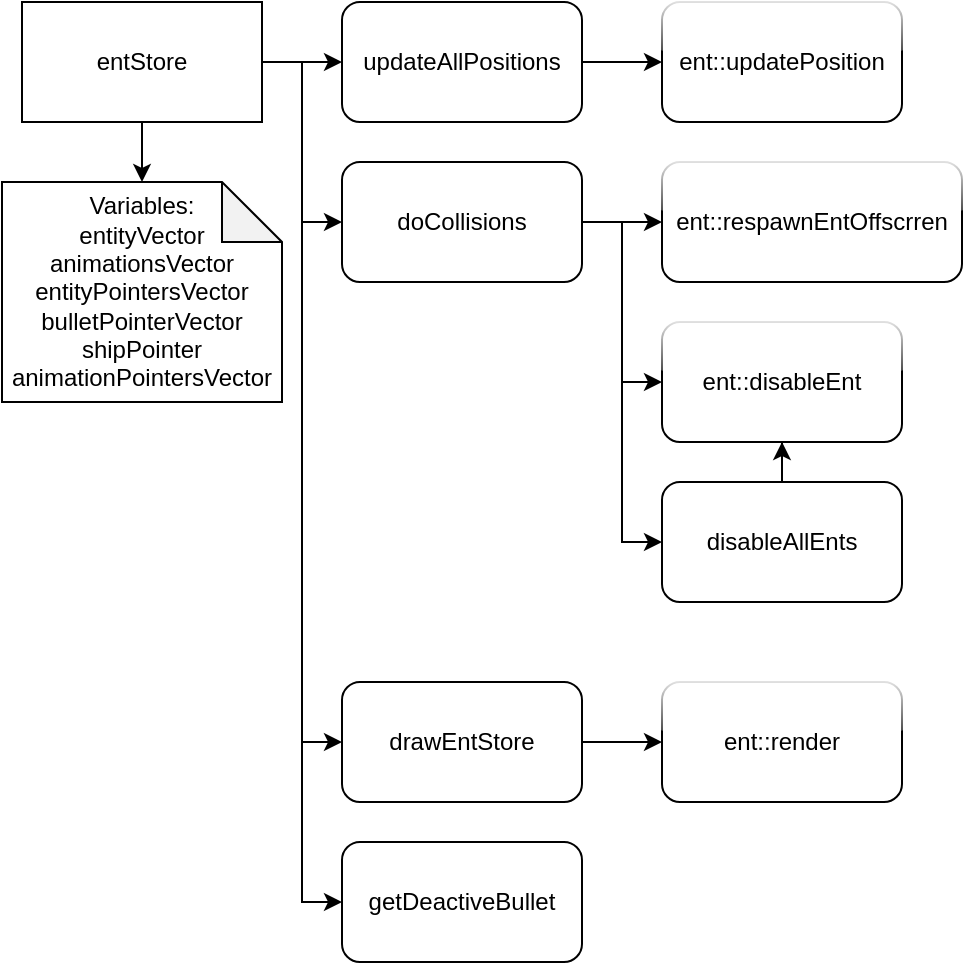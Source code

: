 <mxfile version="25.0.2">
  <diagram name="Page-1" id="Uj969GrA28P_HBClu4oH">
    <mxGraphModel dx="819" dy="482" grid="1" gridSize="10" guides="1" tooltips="1" connect="1" arrows="1" fold="1" page="1" pageScale="1" pageWidth="827" pageHeight="1169" math="0" shadow="0">
      <root>
        <mxCell id="0" />
        <mxCell id="1" parent="0" />
        <mxCell id="wA3KA5prvXbLUYa1kYx5-2" style="edgeStyle=orthogonalEdgeStyle;rounded=0;orthogonalLoop=1;jettySize=auto;html=1;entryX=0;entryY=0.5;entryDx=0;entryDy=0;" parent="1" source="R5CBJzyyQO551M9wUmeI-1" target="wA3KA5prvXbLUYa1kYx5-1" edge="1">
          <mxGeometry relative="1" as="geometry" />
        </mxCell>
        <mxCell id="Nf-ISDfIoN_4TU065Mu8-4" style="edgeStyle=orthogonalEdgeStyle;rounded=0;orthogonalLoop=1;jettySize=auto;html=1;entryX=0;entryY=0.5;entryDx=0;entryDy=0;" edge="1" parent="1" source="R5CBJzyyQO551M9wUmeI-1" target="Nf-ISDfIoN_4TU065Mu8-3">
          <mxGeometry relative="1" as="geometry" />
        </mxCell>
        <mxCell id="Nf-ISDfIoN_4TU065Mu8-10" style="edgeStyle=orthogonalEdgeStyle;rounded=0;orthogonalLoop=1;jettySize=auto;html=1;entryX=0;entryY=0.5;entryDx=0;entryDy=0;exitX=1;exitY=0.5;exitDx=0;exitDy=0;" edge="1" parent="1" source="Nf-ISDfIoN_4TU065Mu8-3" target="Nf-ISDfIoN_4TU065Mu8-9">
          <mxGeometry relative="1" as="geometry">
            <mxPoint x="130" y="140" as="sourcePoint" />
            <Array as="points">
              <mxPoint x="320" y="130" />
              <mxPoint x="320" y="290" />
            </Array>
          </mxGeometry>
        </mxCell>
        <mxCell id="Nf-ISDfIoN_4TU065Mu8-18" style="edgeStyle=orthogonalEdgeStyle;rounded=0;orthogonalLoop=1;jettySize=auto;html=1;entryX=0;entryY=0.5;entryDx=0;entryDy=0;" edge="1" parent="1" source="R5CBJzyyQO551M9wUmeI-1" target="Nf-ISDfIoN_4TU065Mu8-15">
          <mxGeometry relative="1" as="geometry" />
        </mxCell>
        <mxCell id="Nf-ISDfIoN_4TU065Mu8-20" style="edgeStyle=orthogonalEdgeStyle;rounded=0;orthogonalLoop=1;jettySize=auto;html=1;entryX=0;entryY=0.5;entryDx=0;entryDy=0;" edge="1" parent="1" source="R5CBJzyyQO551M9wUmeI-1" target="Nf-ISDfIoN_4TU065Mu8-19">
          <mxGeometry relative="1" as="geometry" />
        </mxCell>
        <mxCell id="R5CBJzyyQO551M9wUmeI-1" value="entStore" style="rounded=0;whiteSpace=wrap;html=1;" parent="1" vertex="1">
          <mxGeometry x="20" y="20" width="120" height="60" as="geometry" />
        </mxCell>
        <mxCell id="Nf-ISDfIoN_4TU065Mu8-2" value="" style="edgeStyle=orthogonalEdgeStyle;rounded=0;orthogonalLoop=1;jettySize=auto;html=1;" edge="1" parent="1" source="wA3KA5prvXbLUYa1kYx5-1" target="Nf-ISDfIoN_4TU065Mu8-1">
          <mxGeometry relative="1" as="geometry" />
        </mxCell>
        <mxCell id="wA3KA5prvXbLUYa1kYx5-1" value="updateAllPositions" style="rounded=1;whiteSpace=wrap;html=1;" parent="1" vertex="1">
          <mxGeometry x="180" y="20" width="120" height="60" as="geometry" />
        </mxCell>
        <mxCell id="Nf-ISDfIoN_4TU065Mu8-1" value="ent::updatePosition" style="whiteSpace=wrap;html=1;rounded=1;glass=1;" vertex="1" parent="1">
          <mxGeometry x="340" y="20" width="120" height="60" as="geometry" />
        </mxCell>
        <mxCell id="Nf-ISDfIoN_4TU065Mu8-5" style="edgeStyle=orthogonalEdgeStyle;rounded=0;orthogonalLoop=1;jettySize=auto;html=1;" edge="1" parent="1" source="Nf-ISDfIoN_4TU065Mu8-3" target="Nf-ISDfIoN_4TU065Mu8-6">
          <mxGeometry relative="1" as="geometry">
            <mxPoint x="360" y="130" as="targetPoint" />
          </mxGeometry>
        </mxCell>
        <mxCell id="Nf-ISDfIoN_4TU065Mu8-8" style="edgeStyle=orthogonalEdgeStyle;rounded=0;orthogonalLoop=1;jettySize=auto;html=1;entryX=0;entryY=0.5;entryDx=0;entryDy=0;" edge="1" parent="1" source="Nf-ISDfIoN_4TU065Mu8-3" target="Nf-ISDfIoN_4TU065Mu8-7">
          <mxGeometry relative="1" as="geometry" />
        </mxCell>
        <mxCell id="Nf-ISDfIoN_4TU065Mu8-3" value="doCollisions" style="rounded=1;whiteSpace=wrap;html=1;" vertex="1" parent="1">
          <mxGeometry x="180" y="100" width="120" height="60" as="geometry" />
        </mxCell>
        <mxCell id="Nf-ISDfIoN_4TU065Mu8-6" value="ent::respawnEntOffscrren" style="rounded=1;whiteSpace=wrap;html=1;glass=1;" vertex="1" parent="1">
          <mxGeometry x="340" y="100" width="150" height="60" as="geometry" />
        </mxCell>
        <mxCell id="Nf-ISDfIoN_4TU065Mu8-7" value="ent::disableEnt" style="rounded=1;whiteSpace=wrap;html=1;glass=1;" vertex="1" parent="1">
          <mxGeometry x="340" y="180" width="120" height="60" as="geometry" />
        </mxCell>
        <mxCell id="Nf-ISDfIoN_4TU065Mu8-9" value="disableAllEnts" style="rounded=1;whiteSpace=wrap;html=1;" vertex="1" parent="1">
          <mxGeometry x="340" y="260" width="120" height="60" as="geometry" />
        </mxCell>
        <mxCell id="Nf-ISDfIoN_4TU065Mu8-13" style="edgeStyle=orthogonalEdgeStyle;rounded=0;orthogonalLoop=1;jettySize=auto;html=1;entryX=0.5;entryY=1;entryDx=0;entryDy=0;" edge="1" parent="1" source="Nf-ISDfIoN_4TU065Mu8-9" target="Nf-ISDfIoN_4TU065Mu8-7">
          <mxGeometry relative="1" as="geometry" />
        </mxCell>
        <mxCell id="Nf-ISDfIoN_4TU065Mu8-17" value="" style="edgeStyle=orthogonalEdgeStyle;rounded=0;orthogonalLoop=1;jettySize=auto;html=1;" edge="1" parent="1" source="Nf-ISDfIoN_4TU065Mu8-15" target="Nf-ISDfIoN_4TU065Mu8-16">
          <mxGeometry relative="1" as="geometry" />
        </mxCell>
        <mxCell id="Nf-ISDfIoN_4TU065Mu8-15" value="drawEntStore" style="rounded=1;whiteSpace=wrap;html=1;" vertex="1" parent="1">
          <mxGeometry x="180" y="360" width="120" height="60" as="geometry" />
        </mxCell>
        <mxCell id="Nf-ISDfIoN_4TU065Mu8-16" value="ent::render" style="rounded=1;whiteSpace=wrap;html=1;glass=1;" vertex="1" parent="1">
          <mxGeometry x="340" y="360" width="120" height="60" as="geometry" />
        </mxCell>
        <mxCell id="Nf-ISDfIoN_4TU065Mu8-19" value="getDeactiveBullet" style="rounded=1;whiteSpace=wrap;html=1;" vertex="1" parent="1">
          <mxGeometry x="180" y="440" width="120" height="60" as="geometry" />
        </mxCell>
        <mxCell id="Nf-ISDfIoN_4TU065Mu8-21" value="Variables:&lt;div&gt;entityVector&lt;/div&gt;&lt;div&gt;animationsVector&lt;/div&gt;&lt;div&gt;entityPointersVector&lt;/div&gt;&lt;div&gt;bulletPointerVector&lt;/div&gt;&lt;div&gt;shipPointer&lt;/div&gt;&lt;div&gt;animationPointersVector&lt;/div&gt;" style="shape=note;whiteSpace=wrap;html=1;backgroundOutline=1;darkOpacity=0.05;" vertex="1" parent="1">
          <mxGeometry x="10" y="110" width="140" height="110" as="geometry" />
        </mxCell>
        <mxCell id="Nf-ISDfIoN_4TU065Mu8-22" style="edgeStyle=orthogonalEdgeStyle;rounded=0;orthogonalLoop=1;jettySize=auto;html=1;entryX=0.5;entryY=0;entryDx=0;entryDy=0;entryPerimeter=0;" edge="1" parent="1" source="R5CBJzyyQO551M9wUmeI-1" target="Nf-ISDfIoN_4TU065Mu8-21">
          <mxGeometry relative="1" as="geometry" />
        </mxCell>
      </root>
    </mxGraphModel>
  </diagram>
</mxfile>
